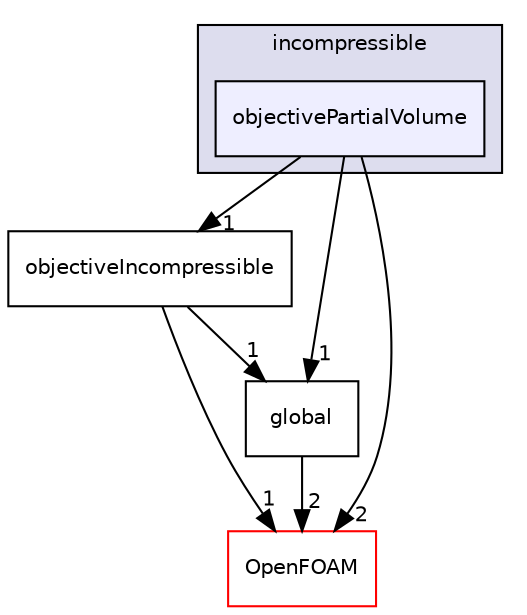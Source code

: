 digraph "src/optimisation/adjointOptimisation/adjoint/objectives/incompressible/objectivePartialVolume" {
  bgcolor=transparent;
  compound=true
  node [ fontsize="10", fontname="Helvetica"];
  edge [ labelfontsize="10", labelfontname="Helvetica"];
  subgraph clusterdir_59bc66a6dc9243eca0911879966deb11 {
    graph [ bgcolor="#ddddee", pencolor="black", label="incompressible" fontname="Helvetica", fontsize="10", URL="dir_59bc66a6dc9243eca0911879966deb11.html"]
  dir_06cf508ef43d210fe8dc81e254487fa3 [shape=box, label="objectivePartialVolume", style="filled", fillcolor="#eeeeff", pencolor="black", URL="dir_06cf508ef43d210fe8dc81e254487fa3.html"];
  }
  dir_c41866a3dc3254ac17157dda7c270a3c [shape=box label="objectiveIncompressible" URL="dir_c41866a3dc3254ac17157dda7c270a3c.html"];
  dir_c5473ff19b20e6ec4dfe5c310b3778a8 [shape=box label="OpenFOAM" color="red" URL="dir_c5473ff19b20e6ec4dfe5c310b3778a8.html"];
  dir_dd56dc4c5f6c51768e20e60d3fce2a94 [shape=box label="global" URL="dir_dd56dc4c5f6c51768e20e60d3fce2a94.html"];
  dir_c41866a3dc3254ac17157dda7c270a3c->dir_c5473ff19b20e6ec4dfe5c310b3778a8 [headlabel="1", labeldistance=1.5 headhref="dir_002829_002151.html"];
  dir_c41866a3dc3254ac17157dda7c270a3c->dir_dd56dc4c5f6c51768e20e60d3fce2a94 [headlabel="1", labeldistance=1.5 headhref="dir_002829_002819.html"];
  dir_06cf508ef43d210fe8dc81e254487fa3->dir_c41866a3dc3254ac17157dda7c270a3c [headlabel="1", labeldistance=1.5 headhref="dir_002831_002829.html"];
  dir_06cf508ef43d210fe8dc81e254487fa3->dir_c5473ff19b20e6ec4dfe5c310b3778a8 [headlabel="2", labeldistance=1.5 headhref="dir_002831_002151.html"];
  dir_06cf508ef43d210fe8dc81e254487fa3->dir_dd56dc4c5f6c51768e20e60d3fce2a94 [headlabel="1", labeldistance=1.5 headhref="dir_002831_002819.html"];
  dir_dd56dc4c5f6c51768e20e60d3fce2a94->dir_c5473ff19b20e6ec4dfe5c310b3778a8 [headlabel="2", labeldistance=1.5 headhref="dir_002819_002151.html"];
}
